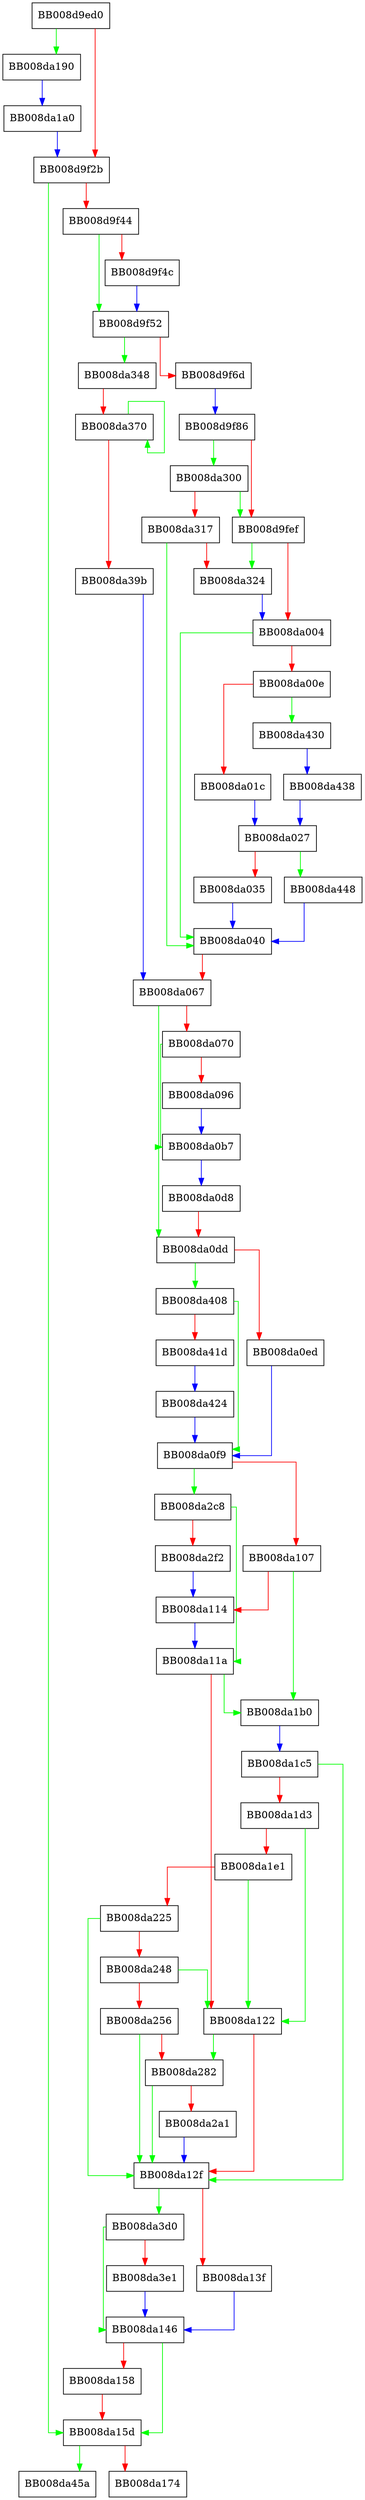 digraph __vsyslog_internal {
  node [shape="box"];
  graph [splines=ortho];
  BB008d9ed0 -> BB008da190 [color="green"];
  BB008d9ed0 -> BB008d9f2b [color="red"];
  BB008d9f2b -> BB008da15d [color="green"];
  BB008d9f2b -> BB008d9f44 [color="red"];
  BB008d9f44 -> BB008d9f52 [color="green"];
  BB008d9f44 -> BB008d9f4c [color="red"];
  BB008d9f4c -> BB008d9f52 [color="blue"];
  BB008d9f52 -> BB008da348 [color="green"];
  BB008d9f52 -> BB008d9f6d [color="red"];
  BB008d9f6d -> BB008d9f86 [color="blue"];
  BB008d9f86 -> BB008da300 [color="green"];
  BB008d9f86 -> BB008d9fef [color="red"];
  BB008d9fef -> BB008da324 [color="green"];
  BB008d9fef -> BB008da004 [color="red"];
  BB008da004 -> BB008da040 [color="green"];
  BB008da004 -> BB008da00e [color="red"];
  BB008da00e -> BB008da430 [color="green"];
  BB008da00e -> BB008da01c [color="red"];
  BB008da01c -> BB008da027 [color="blue"];
  BB008da027 -> BB008da448 [color="green"];
  BB008da027 -> BB008da035 [color="red"];
  BB008da035 -> BB008da040 [color="blue"];
  BB008da040 -> BB008da067 [color="red"];
  BB008da067 -> BB008da0dd [color="green"];
  BB008da067 -> BB008da070 [color="red"];
  BB008da070 -> BB008da0b7 [color="green"];
  BB008da070 -> BB008da096 [color="red"];
  BB008da096 -> BB008da0b7 [color="blue"];
  BB008da0b7 -> BB008da0d8 [color="blue"];
  BB008da0d8 -> BB008da0dd [color="red"];
  BB008da0dd -> BB008da408 [color="green"];
  BB008da0dd -> BB008da0ed [color="red"];
  BB008da0ed -> BB008da0f9 [color="blue"];
  BB008da0f9 -> BB008da2c8 [color="green"];
  BB008da0f9 -> BB008da107 [color="red"];
  BB008da107 -> BB008da1b0 [color="green"];
  BB008da107 -> BB008da114 [color="red"];
  BB008da114 -> BB008da11a [color="blue"];
  BB008da11a -> BB008da1b0 [color="green"];
  BB008da11a -> BB008da122 [color="red"];
  BB008da122 -> BB008da282 [color="green"];
  BB008da122 -> BB008da12f [color="red"];
  BB008da12f -> BB008da3d0 [color="green"];
  BB008da12f -> BB008da13f [color="red"];
  BB008da13f -> BB008da146 [color="blue"];
  BB008da146 -> BB008da15d [color="green"];
  BB008da146 -> BB008da158 [color="red"];
  BB008da158 -> BB008da15d [color="red"];
  BB008da15d -> BB008da45a [color="green"];
  BB008da15d -> BB008da174 [color="red"];
  BB008da190 -> BB008da1a0 [color="blue"];
  BB008da1a0 -> BB008d9f2b [color="blue"];
  BB008da1b0 -> BB008da1c5 [color="blue"];
  BB008da1c5 -> BB008da12f [color="green"];
  BB008da1c5 -> BB008da1d3 [color="red"];
  BB008da1d3 -> BB008da122 [color="green"];
  BB008da1d3 -> BB008da1e1 [color="red"];
  BB008da1e1 -> BB008da122 [color="green"];
  BB008da1e1 -> BB008da225 [color="red"];
  BB008da225 -> BB008da12f [color="green"];
  BB008da225 -> BB008da248 [color="red"];
  BB008da248 -> BB008da122 [color="green"];
  BB008da248 -> BB008da256 [color="red"];
  BB008da256 -> BB008da12f [color="green"];
  BB008da256 -> BB008da282 [color="red"];
  BB008da282 -> BB008da12f [color="green"];
  BB008da282 -> BB008da2a1 [color="red"];
  BB008da2a1 -> BB008da12f [color="blue"];
  BB008da2c8 -> BB008da11a [color="green"];
  BB008da2c8 -> BB008da2f2 [color="red"];
  BB008da2f2 -> BB008da114 [color="blue"];
  BB008da300 -> BB008d9fef [color="green"];
  BB008da300 -> BB008da317 [color="red"];
  BB008da317 -> BB008da040 [color="green"];
  BB008da317 -> BB008da324 [color="red"];
  BB008da324 -> BB008da004 [color="blue"];
  BB008da348 -> BB008da370 [color="red"];
  BB008da370 -> BB008da370 [color="green"];
  BB008da370 -> BB008da39b [color="red"];
  BB008da39b -> BB008da067 [color="blue"];
  BB008da3d0 -> BB008da146 [color="green"];
  BB008da3d0 -> BB008da3e1 [color="red"];
  BB008da3e1 -> BB008da146 [color="blue"];
  BB008da408 -> BB008da0f9 [color="green"];
  BB008da408 -> BB008da41d [color="red"];
  BB008da41d -> BB008da424 [color="blue"];
  BB008da424 -> BB008da0f9 [color="blue"];
  BB008da430 -> BB008da438 [color="blue"];
  BB008da438 -> BB008da027 [color="blue"];
  BB008da448 -> BB008da040 [color="blue"];
}
